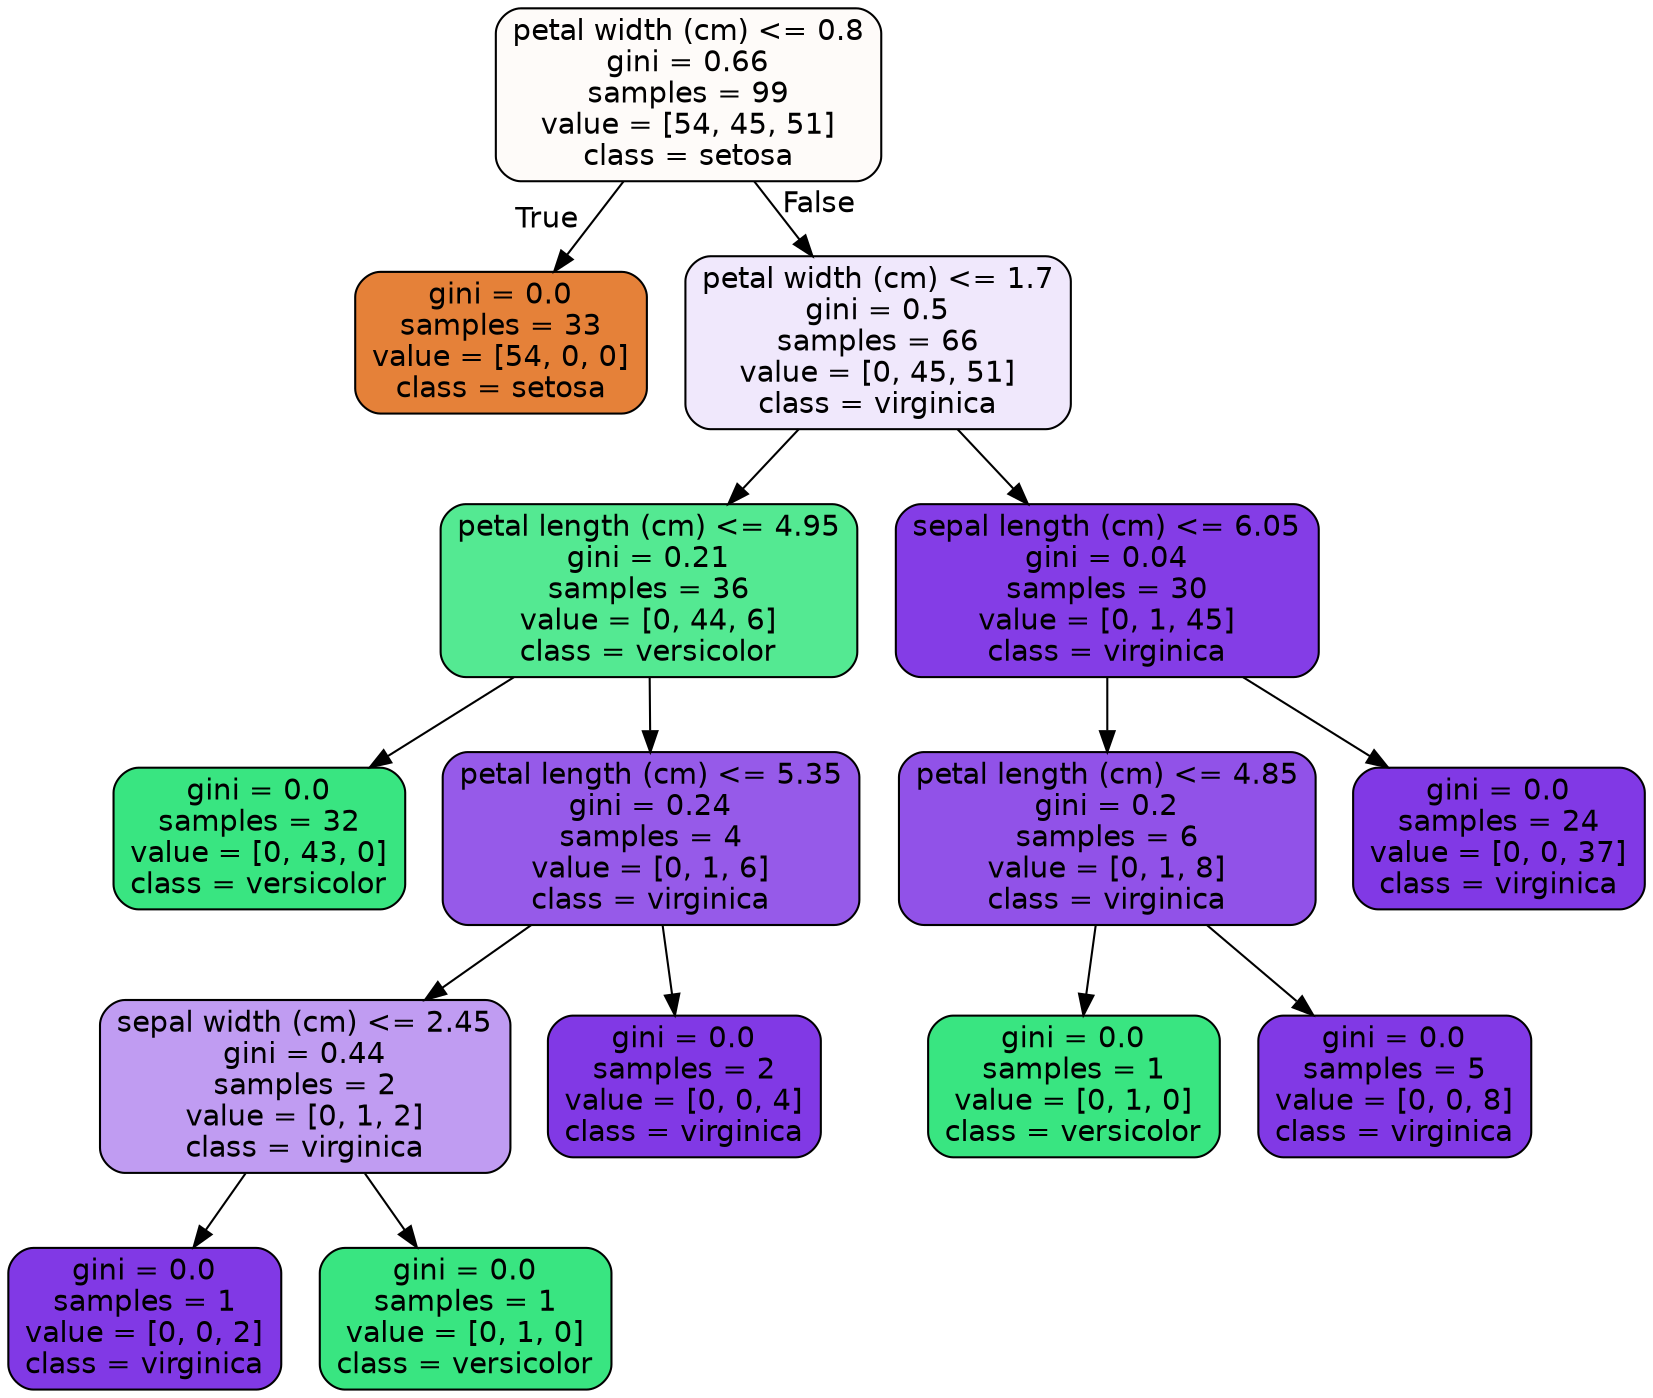 digraph Tree {
node [shape=box, style="filled, rounded", color="black", fontname=helvetica] ;
edge [fontname=helvetica] ;
0 [label="petal width (cm) <= 0.8\ngini = 0.66\nsamples = 99\nvalue = [54, 45, 51]\nclass = setosa", fillcolor="#fefbf9"] ;
1 [label="gini = 0.0\nsamples = 33\nvalue = [54, 0, 0]\nclass = setosa", fillcolor="#e58139"] ;
0 -> 1 [labeldistance=2.5, labelangle=45, headlabel="True"] ;
2 [label="petal width (cm) <= 1.7\ngini = 0.5\nsamples = 66\nvalue = [0, 45, 51]\nclass = virginica", fillcolor="#f0e8fc"] ;
0 -> 2 [labeldistance=2.5, labelangle=-45, headlabel="False"] ;
3 [label="petal length (cm) <= 4.95\ngini = 0.21\nsamples = 36\nvalue = [0, 44, 6]\nclass = versicolor", fillcolor="#54e992"] ;
2 -> 3 ;
4 [label="gini = 0.0\nsamples = 32\nvalue = [0, 43, 0]\nclass = versicolor", fillcolor="#39e581"] ;
3 -> 4 ;
5 [label="petal length (cm) <= 5.35\ngini = 0.24\nsamples = 4\nvalue = [0, 1, 6]\nclass = virginica", fillcolor="#965ae9"] ;
3 -> 5 ;
6 [label="sepal width (cm) <= 2.45\ngini = 0.44\nsamples = 2\nvalue = [0, 1, 2]\nclass = virginica", fillcolor="#c09cf2"] ;
5 -> 6 ;
7 [label="gini = 0.0\nsamples = 1\nvalue = [0, 0, 2]\nclass = virginica", fillcolor="#8139e5"] ;
6 -> 7 ;
8 [label="gini = 0.0\nsamples = 1\nvalue = [0, 1, 0]\nclass = versicolor", fillcolor="#39e581"] ;
6 -> 8 ;
9 [label="gini = 0.0\nsamples = 2\nvalue = [0, 0, 4]\nclass = virginica", fillcolor="#8139e5"] ;
5 -> 9 ;
10 [label="sepal length (cm) <= 6.05\ngini = 0.04\nsamples = 30\nvalue = [0, 1, 45]\nclass = virginica", fillcolor="#843de6"] ;
2 -> 10 ;
11 [label="petal length (cm) <= 4.85\ngini = 0.2\nsamples = 6\nvalue = [0, 1, 8]\nclass = virginica", fillcolor="#9152e8"] ;
10 -> 11 ;
12 [label="gini = 0.0\nsamples = 1\nvalue = [0, 1, 0]\nclass = versicolor", fillcolor="#39e581"] ;
11 -> 12 ;
13 [label="gini = 0.0\nsamples = 5\nvalue = [0, 0, 8]\nclass = virginica", fillcolor="#8139e5"] ;
11 -> 13 ;
14 [label="gini = 0.0\nsamples = 24\nvalue = [0, 0, 37]\nclass = virginica", fillcolor="#8139e5"] ;
10 -> 14 ;
}